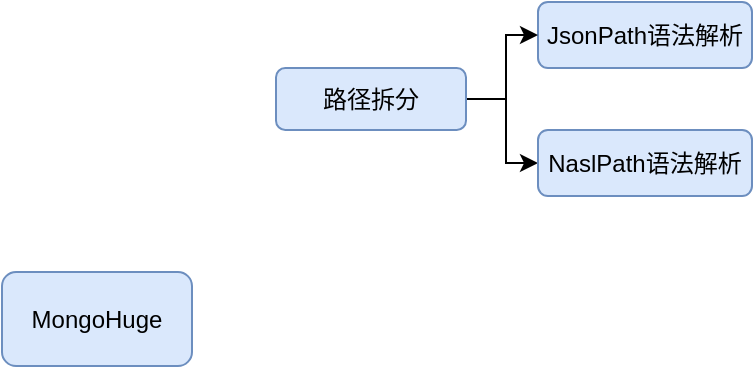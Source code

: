 <mxfile version="20.2.3" type="github">
  <diagram id="8otQLcGt8FNEt5Ys178s" name="第 1 页">
    <mxGraphModel dx="783" dy="414" grid="0" gridSize="10" guides="1" tooltips="1" connect="1" arrows="1" fold="1" page="1" pageScale="1" pageWidth="827" pageHeight="1169" math="0" shadow="0">
      <root>
        <mxCell id="0" />
        <mxCell id="1" parent="0" />
        <mxCell id="aqwmHBOElVPfrlmW572e-4" value="MongoHuge" style="text;html=1;align=center;verticalAlign=middle;whiteSpace=wrap;rounded=1;strokeColor=#6c8ebf;fillColor=#dae8fc;" parent="1" vertex="1">
          <mxGeometry x="92" y="240" width="95" height="47" as="geometry" />
        </mxCell>
        <mxCell id="usVySyoYdFnArKLF2NLm-3" value="JsonPath语法解析" style="text;html=1;align=center;verticalAlign=middle;whiteSpace=wrap;rounded=1;strokeColor=#6c8ebf;fillColor=#dae8fc;" vertex="1" parent="1">
          <mxGeometry x="360" y="105" width="107" height="33" as="geometry" />
        </mxCell>
        <mxCell id="usVySyoYdFnArKLF2NLm-6" style="edgeStyle=orthogonalEdgeStyle;rounded=0;orthogonalLoop=1;jettySize=auto;html=1;entryX=0;entryY=0.5;entryDx=0;entryDy=0;" edge="1" parent="1" source="usVySyoYdFnArKLF2NLm-4" target="usVySyoYdFnArKLF2NLm-3">
          <mxGeometry relative="1" as="geometry" />
        </mxCell>
        <mxCell id="usVySyoYdFnArKLF2NLm-7" style="edgeStyle=orthogonalEdgeStyle;rounded=0;orthogonalLoop=1;jettySize=auto;html=1;entryX=0;entryY=0.5;entryDx=0;entryDy=0;" edge="1" parent="1" source="usVySyoYdFnArKLF2NLm-4" target="usVySyoYdFnArKLF2NLm-5">
          <mxGeometry relative="1" as="geometry" />
        </mxCell>
        <mxCell id="usVySyoYdFnArKLF2NLm-4" value="路径拆分" style="text;html=1;align=center;verticalAlign=middle;whiteSpace=wrap;rounded=1;strokeColor=#6c8ebf;fillColor=#dae8fc;" vertex="1" parent="1">
          <mxGeometry x="229" y="138" width="95" height="31" as="geometry" />
        </mxCell>
        <mxCell id="usVySyoYdFnArKLF2NLm-5" value="NaslPath语法解析" style="text;html=1;align=center;verticalAlign=middle;whiteSpace=wrap;rounded=1;strokeColor=#6c8ebf;fillColor=#dae8fc;" vertex="1" parent="1">
          <mxGeometry x="360" y="169" width="107" height="33" as="geometry" />
        </mxCell>
      </root>
    </mxGraphModel>
  </diagram>
</mxfile>
